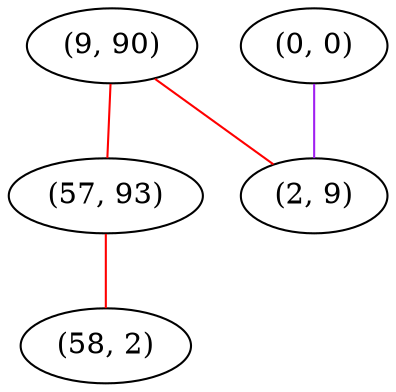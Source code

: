 graph "" {
"(9, 90)";
"(57, 93)";
"(0, 0)";
"(2, 9)";
"(58, 2)";
"(9, 90)" -- "(57, 93)"  [color=red, key=0, weight=1];
"(9, 90)" -- "(2, 9)"  [color=red, key=0, weight=1];
"(57, 93)" -- "(58, 2)"  [color=red, key=0, weight=1];
"(0, 0)" -- "(2, 9)"  [color=purple, key=0, weight=4];
}
